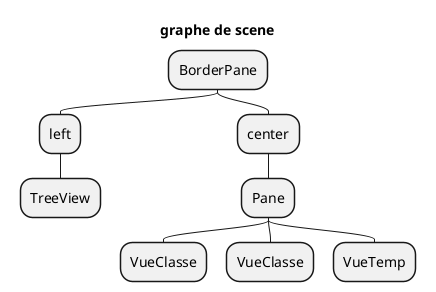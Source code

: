 @startmindmap
'https://plantuml.com/mindmap-diagram
top to bottom direction

title graphe de scene

* BorderPane
** left
*** TreeView
** center
*** Pane
**** VueClasse
**** VueClasse
**** VueTemp


@endmindmap
